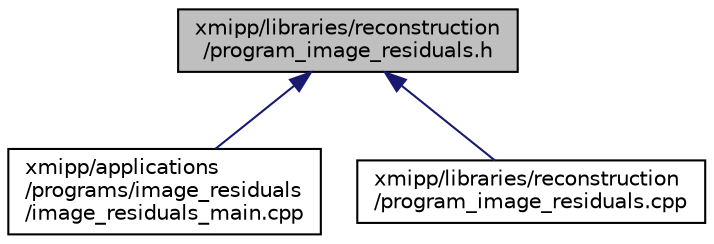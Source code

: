 digraph "xmipp/libraries/reconstruction/program_image_residuals.h"
{
  edge [fontname="Helvetica",fontsize="10",labelfontname="Helvetica",labelfontsize="10"];
  node [fontname="Helvetica",fontsize="10",shape=record];
  Node73 [label="xmipp/libraries/reconstruction\l/program_image_residuals.h",height=0.2,width=0.4,color="black", fillcolor="grey75", style="filled", fontcolor="black"];
  Node73 -> Node74 [dir="back",color="midnightblue",fontsize="10",style="solid",fontname="Helvetica"];
  Node74 [label="xmipp/applications\l/programs/image_residuals\l/image_residuals_main.cpp",height=0.2,width=0.4,color="black", fillcolor="white", style="filled",URL="$image__residuals__main_8cpp.html"];
  Node73 -> Node75 [dir="back",color="midnightblue",fontsize="10",style="solid",fontname="Helvetica"];
  Node75 [label="xmipp/libraries/reconstruction\l/program_image_residuals.cpp",height=0.2,width=0.4,color="black", fillcolor="white", style="filled",URL="$program__image__residuals_8cpp.html"];
}
